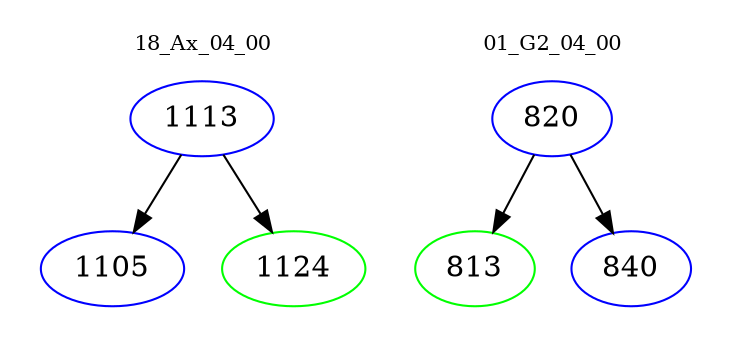 digraph{
subgraph cluster_0 {
color = white
label = "18_Ax_04_00";
fontsize=10;
T0_1113 [label="1113", color="blue"]
T0_1113 -> T0_1105 [color="black"]
T0_1105 [label="1105", color="blue"]
T0_1113 -> T0_1124 [color="black"]
T0_1124 [label="1124", color="green"]
}
subgraph cluster_1 {
color = white
label = "01_G2_04_00";
fontsize=10;
T1_820 [label="820", color="blue"]
T1_820 -> T1_813 [color="black"]
T1_813 [label="813", color="green"]
T1_820 -> T1_840 [color="black"]
T1_840 [label="840", color="blue"]
}
}
